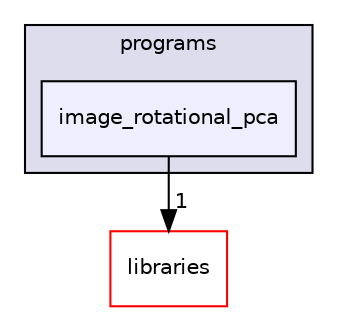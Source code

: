 digraph "xmipp/applications/programs/image_rotational_pca" {
  compound=true
  node [ fontsize="10", fontname="Helvetica"];
  edge [ labelfontsize="10", labelfontname="Helvetica"];
  subgraph clusterdir_592b16dc4070b933e5655da2b0d20bbb {
    graph [ bgcolor="#ddddee", pencolor="black", label="programs" fontname="Helvetica", fontsize="10", URL="dir_592b16dc4070b933e5655da2b0d20bbb.html"]
  dir_774cedcc50b07fb8cb350bbfc139b196 [shape=box, label="image_rotational_pca", style="filled", fillcolor="#eeeeff", pencolor="black", URL="dir_774cedcc50b07fb8cb350bbfc139b196.html"];
  }
  dir_29dba3f3840f20df3b04d1972e99046b [shape=box label="libraries" fillcolor="white" style="filled" color="red" URL="dir_29dba3f3840f20df3b04d1972e99046b.html"];
  dir_774cedcc50b07fb8cb350bbfc139b196->dir_29dba3f3840f20df3b04d1972e99046b [headlabel="1", labeldistance=1.5 headhref="dir_000096_000027.html"];
}
